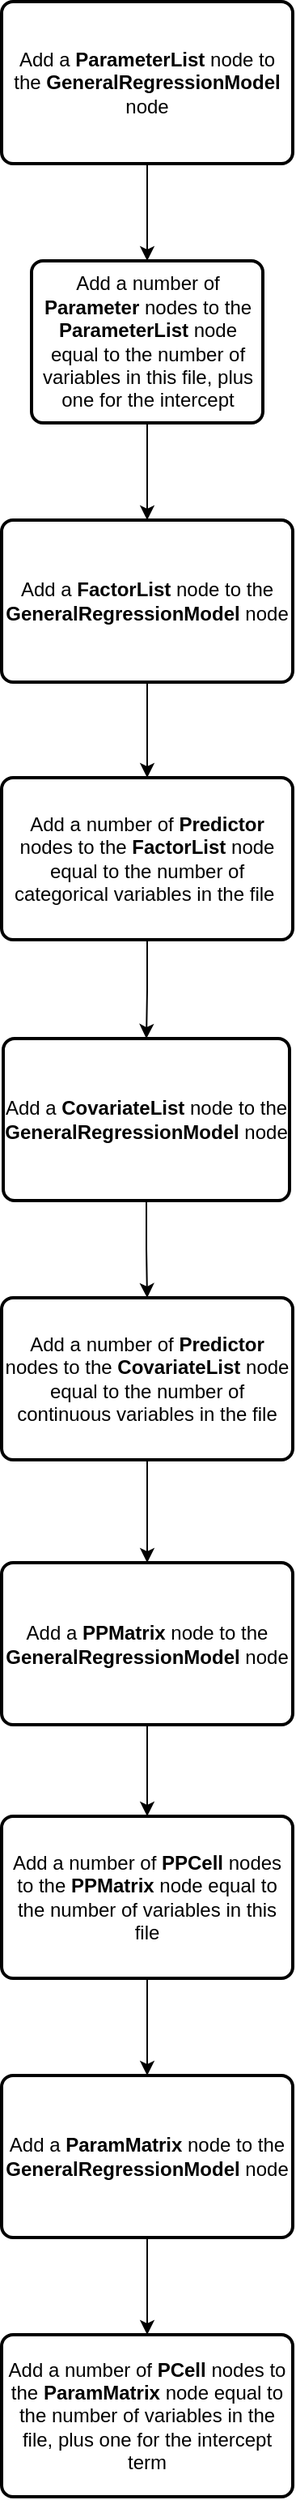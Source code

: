 <mxfile version="14.9.4" type="device"><diagram id="D6tS7kNY8i6PEjJ5m5Gs" name="Page-1"><mxGraphModel dx="1422" dy="762" grid="1" gridSize="10" guides="1" tooltips="1" connect="1" arrows="1" fold="1" page="1" pageScale="1" pageWidth="827" pageHeight="1169" math="0" shadow="0"><root><mxCell id="0"/><mxCell id="1" parent="0"/><mxCell id="993WySXHPlsKIXqRfsqy-5" value="" style="edgeStyle=orthogonalEdgeStyle;rounded=0;orthogonalLoop=1;jettySize=auto;html=1;" parent="1" source="993WySXHPlsKIXqRfsqy-6" target="993WySXHPlsKIXqRfsqy-8" edge="1"><mxGeometry relative="1" as="geometry"/></mxCell><mxCell id="993WySXHPlsKIXqRfsqy-6" value="Add a &lt;b&gt;ParameterList &lt;/b&gt;node to the &lt;b&gt;GeneralRegressionModel &lt;/b&gt;node" style="rounded=1;whiteSpace=wrap;html=1;absoluteArcSize=1;arcSize=14;strokeWidth=2;" parent="1" vertex="1"><mxGeometry x="324" y="50" width="180" height="100" as="geometry"/></mxCell><mxCell id="993WySXHPlsKIXqRfsqy-7" value="" style="edgeStyle=orthogonalEdgeStyle;rounded=0;orthogonalLoop=1;jettySize=auto;html=1;" parent="1" source="993WySXHPlsKIXqRfsqy-8" target="993WySXHPlsKIXqRfsqy-10" edge="1"><mxGeometry relative="1" as="geometry"/></mxCell><mxCell id="993WySXHPlsKIXqRfsqy-8" value="Add a number of &lt;b&gt;Parameter &lt;/b&gt;nodes to the &lt;b&gt;ParameterList &lt;/b&gt;node equal to the number of variables in this file, plus one for the intercept" style="rounded=1;whiteSpace=wrap;html=1;absoluteArcSize=1;arcSize=14;strokeWidth=2;" parent="1" vertex="1"><mxGeometry x="342.5" y="210" width="143" height="100" as="geometry"/></mxCell><mxCell id="993WySXHPlsKIXqRfsqy-9" value="" style="edgeStyle=orthogonalEdgeStyle;rounded=0;orthogonalLoop=1;jettySize=auto;html=1;" parent="1" source="993WySXHPlsKIXqRfsqy-10" target="993WySXHPlsKIXqRfsqy-12" edge="1"><mxGeometry relative="1" as="geometry"/></mxCell><mxCell id="993WySXHPlsKIXqRfsqy-10" value="Add a &lt;b&gt;FactorList &lt;/b&gt;node to the &lt;b&gt;GeneralRegressionModel &lt;/b&gt;node" style="rounded=1;whiteSpace=wrap;html=1;absoluteArcSize=1;arcSize=14;strokeWidth=2;" parent="1" vertex="1"><mxGeometry x="324" y="370" width="180" height="100" as="geometry"/></mxCell><mxCell id="993WySXHPlsKIXqRfsqy-11" value="" style="edgeStyle=orthogonalEdgeStyle;rounded=0;orthogonalLoop=1;jettySize=auto;html=1;" parent="1" source="993WySXHPlsKIXqRfsqy-12" target="993WySXHPlsKIXqRfsqy-14" edge="1"><mxGeometry relative="1" as="geometry"/></mxCell><mxCell id="993WySXHPlsKIXqRfsqy-12" value="Add a number of&amp;nbsp;&lt;b&gt;Predictor &lt;/b&gt;nodes to the &lt;b&gt;FactorList &lt;/b&gt;node equal to the number of categorical variables in the file&amp;nbsp;" style="rounded=1;whiteSpace=wrap;html=1;absoluteArcSize=1;arcSize=14;strokeWidth=2;" parent="1" vertex="1"><mxGeometry x="324" y="529" width="180" height="100" as="geometry"/></mxCell><mxCell id="993WySXHPlsKIXqRfsqy-13" value="" style="edgeStyle=orthogonalEdgeStyle;rounded=0;orthogonalLoop=1;jettySize=auto;html=1;" parent="1" source="993WySXHPlsKIXqRfsqy-14" target="993WySXHPlsKIXqRfsqy-16" edge="1"><mxGeometry relative="1" as="geometry"/></mxCell><mxCell id="993WySXHPlsKIXqRfsqy-14" value="Add a &lt;b&gt;CovariateList &lt;/b&gt;node to the &lt;b&gt;GeneralRegressionModel &lt;/b&gt;node" style="rounded=1;whiteSpace=wrap;html=1;absoluteArcSize=1;arcSize=14;strokeWidth=2;" parent="1" vertex="1"><mxGeometry x="325" y="690" width="177" height="100" as="geometry"/></mxCell><mxCell id="993WySXHPlsKIXqRfsqy-15" value="" style="edgeStyle=orthogonalEdgeStyle;rounded=0;orthogonalLoop=1;jettySize=auto;html=1;" parent="1" source="993WySXHPlsKIXqRfsqy-16" target="993WySXHPlsKIXqRfsqy-18" edge="1"><mxGeometry relative="1" as="geometry"/></mxCell><mxCell id="993WySXHPlsKIXqRfsqy-16" value="Add a number of &lt;b&gt;Predictor &lt;/b&gt;nodes to the &lt;b&gt;CovariateList &lt;/b&gt;node equal to the number of continuous variables in the file" style="rounded=1;whiteSpace=wrap;html=1;absoluteArcSize=1;arcSize=14;strokeWidth=2;" parent="1" vertex="1"><mxGeometry x="324" y="850" width="180" height="100" as="geometry"/></mxCell><mxCell id="993WySXHPlsKIXqRfsqy-17" value="" style="edgeStyle=orthogonalEdgeStyle;rounded=0;orthogonalLoop=1;jettySize=auto;html=1;" parent="1" source="993WySXHPlsKIXqRfsqy-18" target="993WySXHPlsKIXqRfsqy-20" edge="1"><mxGeometry relative="1" as="geometry"/></mxCell><mxCell id="993WySXHPlsKIXqRfsqy-18" value="Add a &lt;b&gt;PPMatrix &lt;/b&gt;node to the &lt;b&gt;GeneralRegressionModel &lt;/b&gt;node" style="rounded=1;whiteSpace=wrap;html=1;absoluteArcSize=1;arcSize=14;strokeWidth=2;" parent="1" vertex="1"><mxGeometry x="324" y="1013.5" width="180" height="100" as="geometry"/></mxCell><mxCell id="993WySXHPlsKIXqRfsqy-19" value="" style="edgeStyle=orthogonalEdgeStyle;rounded=0;orthogonalLoop=1;jettySize=auto;html=1;" parent="1" source="993WySXHPlsKIXqRfsqy-20" target="993WySXHPlsKIXqRfsqy-22" edge="1"><mxGeometry relative="1" as="geometry"/></mxCell><mxCell id="993WySXHPlsKIXqRfsqy-20" value="Add a number of &lt;b&gt;PPCell &lt;/b&gt;nodes to the &lt;b&gt;PPMatrix &lt;/b&gt;node equal to the number of variables in this file" style="rounded=1;whiteSpace=wrap;html=1;absoluteArcSize=1;arcSize=14;strokeWidth=2;" parent="1" vertex="1"><mxGeometry x="324" y="1170" width="180" height="100" as="geometry"/></mxCell><mxCell id="993WySXHPlsKIXqRfsqy-21" value="" style="edgeStyle=orthogonalEdgeStyle;rounded=0;orthogonalLoop=1;jettySize=auto;html=1;" parent="1" source="993WySXHPlsKIXqRfsqy-22" target="993WySXHPlsKIXqRfsqy-24" edge="1"><mxGeometry relative="1" as="geometry"/></mxCell><mxCell id="993WySXHPlsKIXqRfsqy-22" value="Add a &lt;b&gt;ParamMatrix &lt;/b&gt;node to the &lt;b&gt;GeneralRegressionModel &lt;/b&gt;node" style="rounded=1;whiteSpace=wrap;html=1;absoluteArcSize=1;arcSize=14;strokeWidth=2;" parent="1" vertex="1"><mxGeometry x="324" y="1330" width="180" height="100" as="geometry"/></mxCell><mxCell id="993WySXHPlsKIXqRfsqy-24" value="Add a number of &lt;b&gt;PCell &lt;/b&gt;nodes to the &lt;b&gt;ParamMatrix&lt;/b&gt;&amp;nbsp;node equal to the number of variables in the file, plus one for the intercept term" style="rounded=1;whiteSpace=wrap;html=1;absoluteArcSize=1;arcSize=14;strokeWidth=2;" parent="1" vertex="1"><mxGeometry x="324" y="1490" width="180" height="100" as="geometry"/></mxCell></root></mxGraphModel></diagram></mxfile>